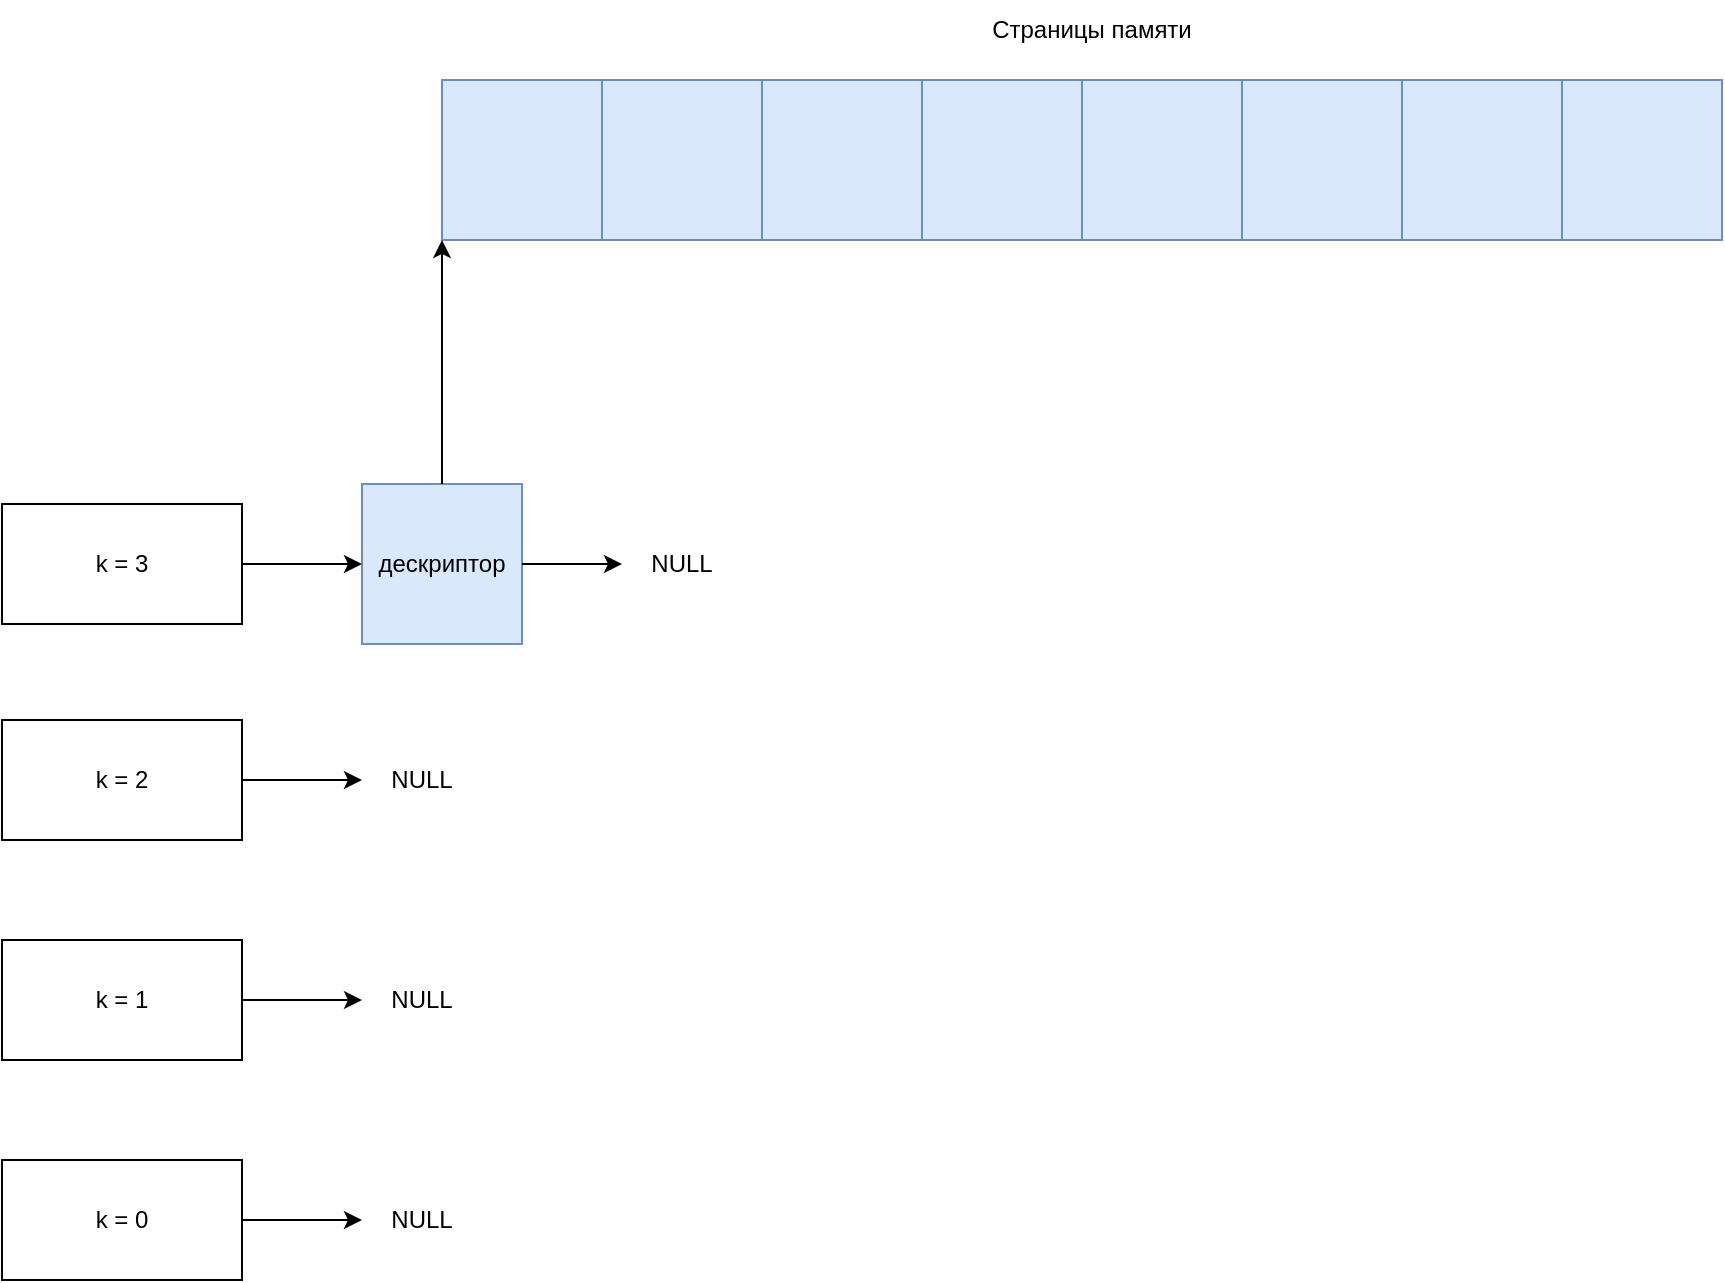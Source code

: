 <mxfile version="18.2.0" type="device" pages="4"><diagram id="ccKiOAIDy5w7izNCvOFE" name="Page-1"><mxGraphModel dx="2260" dy="793" grid="1" gridSize="10" guides="1" tooltips="1" connect="1" arrows="1" fold="1" page="1" pageScale="1" pageWidth="850" pageHeight="1100" math="0" shadow="0"><root><mxCell id="0"/><mxCell id="1" parent="0"/><mxCell id="grGrGQLYEAJbYL0FX2OR-9" value="" style="whiteSpace=wrap;html=1;aspect=fixed;fillColor=#dae8fc;strokeColor=#6c8ebf;" vertex="1" parent="1"><mxGeometry x="200" y="40" width="80" height="80" as="geometry"/></mxCell><mxCell id="grGrGQLYEAJbYL0FX2OR-10" value="" style="whiteSpace=wrap;html=1;aspect=fixed;fillColor=#dae8fc;strokeColor=#6c8ebf;" vertex="1" parent="1"><mxGeometry x="280" y="40" width="80" height="80" as="geometry"/></mxCell><mxCell id="grGrGQLYEAJbYL0FX2OR-11" value="" style="whiteSpace=wrap;html=1;aspect=fixed;fillColor=#dae8fc;strokeColor=#6c8ebf;" vertex="1" parent="1"><mxGeometry x="360" y="40" width="80" height="80" as="geometry"/></mxCell><mxCell id="grGrGQLYEAJbYL0FX2OR-12" value="" style="whiteSpace=wrap;html=1;aspect=fixed;fillColor=#dae8fc;strokeColor=#6c8ebf;" vertex="1" parent="1"><mxGeometry x="440" y="40" width="80" height="80" as="geometry"/></mxCell><mxCell id="grGrGQLYEAJbYL0FX2OR-13" value="" style="whiteSpace=wrap;html=1;aspect=fixed;fillColor=#dae8fc;strokeColor=#6c8ebf;" vertex="1" parent="1"><mxGeometry x="520" y="40" width="80" height="80" as="geometry"/></mxCell><mxCell id="grGrGQLYEAJbYL0FX2OR-14" value="" style="whiteSpace=wrap;html=1;aspect=fixed;fillColor=#dae8fc;strokeColor=#6c8ebf;" vertex="1" parent="1"><mxGeometry x="600" y="40" width="80" height="80" as="geometry"/></mxCell><mxCell id="grGrGQLYEAJbYL0FX2OR-15" value="" style="whiteSpace=wrap;html=1;aspect=fixed;fillColor=#dae8fc;strokeColor=#6c8ebf;" vertex="1" parent="1"><mxGeometry x="680" y="40" width="80" height="80" as="geometry"/></mxCell><mxCell id="grGrGQLYEAJbYL0FX2OR-16" value="" style="whiteSpace=wrap;html=1;aspect=fixed;fillColor=#dae8fc;strokeColor=#6c8ebf;" vertex="1" parent="1"><mxGeometry x="760" y="40" width="80" height="80" as="geometry"/></mxCell><mxCell id="grGrGQLYEAJbYL0FX2OR-17" value="k = 3" style="rounded=0;whiteSpace=wrap;html=1;" vertex="1" parent="1"><mxGeometry x="-20" y="252" width="120" height="60" as="geometry"/></mxCell><mxCell id="grGrGQLYEAJbYL0FX2OR-20" value="дескриптор" style="whiteSpace=wrap;html=1;aspect=fixed;fillColor=#dae8fc;strokeColor=#6c8ebf;" vertex="1" parent="1"><mxGeometry x="160" y="242" width="80" height="80" as="geometry"/></mxCell><mxCell id="grGrGQLYEAJbYL0FX2OR-21" value="" style="endArrow=classic;html=1;rounded=0;exitX=0.5;exitY=0;exitDx=0;exitDy=0;" edge="1" parent="1" source="grGrGQLYEAJbYL0FX2OR-20"><mxGeometry width="50" height="50" relative="1" as="geometry"><mxPoint x="430" y="370" as="sourcePoint"/><mxPoint x="200" y="120" as="targetPoint"/></mxGeometry></mxCell><mxCell id="grGrGQLYEAJbYL0FX2OR-23" value="NULL" style="text;html=1;strokeColor=none;fillColor=none;align=center;verticalAlign=middle;whiteSpace=wrap;rounded=0;" vertex="1" parent="1"><mxGeometry x="290" y="267" width="60" height="30" as="geometry"/></mxCell><mxCell id="grGrGQLYEAJbYL0FX2OR-24" value="Страницы памяти" style="text;html=1;strokeColor=none;fillColor=none;align=center;verticalAlign=middle;whiteSpace=wrap;rounded=0;" vertex="1" parent="1"><mxGeometry x="400" width="250" height="30" as="geometry"/></mxCell><mxCell id="grGrGQLYEAJbYL0FX2OR-25" value="k = 2" style="rounded=0;whiteSpace=wrap;html=1;" vertex="1" parent="1"><mxGeometry x="-20" y="360" width="120" height="60" as="geometry"/></mxCell><mxCell id="grGrGQLYEAJbYL0FX2OR-26" value="" style="endArrow=classic;html=1;rounded=0;exitX=1;exitY=0.5;exitDx=0;exitDy=0;" edge="1" parent="1" source="grGrGQLYEAJbYL0FX2OR-25"><mxGeometry width="50" height="50" relative="1" as="geometry"><mxPoint x="390" y="400" as="sourcePoint"/><mxPoint x="160" y="390" as="targetPoint"/></mxGeometry></mxCell><mxCell id="grGrGQLYEAJbYL0FX2OR-27" value="NULL" style="text;html=1;strokeColor=none;fillColor=none;align=center;verticalAlign=middle;whiteSpace=wrap;rounded=0;" vertex="1" parent="1"><mxGeometry x="160" y="375" width="60" height="30" as="geometry"/></mxCell><mxCell id="grGrGQLYEAJbYL0FX2OR-28" value="k = 1" style="rounded=0;whiteSpace=wrap;html=1;" vertex="1" parent="1"><mxGeometry x="-20" y="470" width="120" height="60" as="geometry"/></mxCell><mxCell id="grGrGQLYEAJbYL0FX2OR-29" value="" style="endArrow=classic;html=1;rounded=0;exitX=1;exitY=0.5;exitDx=0;exitDy=0;" edge="1" parent="1" source="grGrGQLYEAJbYL0FX2OR-28"><mxGeometry width="50" height="50" relative="1" as="geometry"><mxPoint x="390" y="510" as="sourcePoint"/><mxPoint x="160" y="500" as="targetPoint"/></mxGeometry></mxCell><mxCell id="grGrGQLYEAJbYL0FX2OR-30" value="NULL" style="text;html=1;strokeColor=none;fillColor=none;align=center;verticalAlign=middle;whiteSpace=wrap;rounded=0;" vertex="1" parent="1"><mxGeometry x="160" y="485" width="60" height="30" as="geometry"/></mxCell><mxCell id="grGrGQLYEAJbYL0FX2OR-31" value="k = 0" style="rounded=0;whiteSpace=wrap;html=1;" vertex="1" parent="1"><mxGeometry x="-20" y="580" width="120" height="60" as="geometry"/></mxCell><mxCell id="grGrGQLYEAJbYL0FX2OR-32" value="" style="endArrow=classic;html=1;rounded=0;exitX=1;exitY=0.5;exitDx=0;exitDy=0;" edge="1" parent="1" source="grGrGQLYEAJbYL0FX2OR-31"><mxGeometry width="50" height="50" relative="1" as="geometry"><mxPoint x="390" y="620" as="sourcePoint"/><mxPoint x="160" y="610" as="targetPoint"/></mxGeometry></mxCell><mxCell id="grGrGQLYEAJbYL0FX2OR-33" value="NULL" style="text;html=1;strokeColor=none;fillColor=none;align=center;verticalAlign=middle;whiteSpace=wrap;rounded=0;" vertex="1" parent="1"><mxGeometry x="160" y="595" width="60" height="30" as="geometry"/></mxCell><mxCell id="oLuhS2jbG1B3wG3UWX5N-1" value="" style="endArrow=classic;html=1;rounded=0;exitX=1;exitY=0.5;exitDx=0;exitDy=0;entryX=0;entryY=0.5;entryDx=0;entryDy=0;" edge="1" parent="1" source="grGrGQLYEAJbYL0FX2OR-17" target="grGrGQLYEAJbYL0FX2OR-20"><mxGeometry width="50" height="50" relative="1" as="geometry"><mxPoint x="430" y="430" as="sourcePoint"/><mxPoint x="480" y="380" as="targetPoint"/></mxGeometry></mxCell><mxCell id="oLuhS2jbG1B3wG3UWX5N-2" value="" style="endArrow=classic;html=1;rounded=0;exitX=1;exitY=0.5;exitDx=0;exitDy=0;entryX=0;entryY=0.5;entryDx=0;entryDy=0;" edge="1" parent="1" source="grGrGQLYEAJbYL0FX2OR-20" target="grGrGQLYEAJbYL0FX2OR-23"><mxGeometry width="50" height="50" relative="1" as="geometry"><mxPoint x="430" y="430" as="sourcePoint"/><mxPoint x="480" y="380" as="targetPoint"/></mxGeometry></mxCell></root></mxGraphModel></diagram><diagram id="rUS6jWytLt_0SSKTaKoU" name="Page-2"><mxGraphModel dx="2260" dy="793" grid="1" gridSize="10" guides="1" tooltips="1" connect="1" arrows="1" fold="1" page="1" pageScale="1" pageWidth="850" pageHeight="1100" math="0" shadow="0"><root><mxCell id="0"/><mxCell id="1" parent="0"/><mxCell id="CeQTzeRu0IDKt7ej7dot-1" value="" style="whiteSpace=wrap;html=1;aspect=fixed;fillColor=#fff2cc;strokeColor=#d6b656;" vertex="1" parent="1"><mxGeometry x="200" y="40" width="80" height="80" as="geometry"/></mxCell><mxCell id="CeQTzeRu0IDKt7ej7dot-2" value="" style="whiteSpace=wrap;html=1;aspect=fixed;fillColor=#fff2cc;strokeColor=#d6b656;" vertex="1" parent="1"><mxGeometry x="280" y="40" width="80" height="80" as="geometry"/></mxCell><mxCell id="CeQTzeRu0IDKt7ej7dot-3" value="" style="whiteSpace=wrap;html=1;aspect=fixed;fillColor=#fff2cc;strokeColor=#d6b656;" vertex="1" parent="1"><mxGeometry x="360" y="40" width="80" height="80" as="geometry"/></mxCell><mxCell id="CeQTzeRu0IDKt7ej7dot-4" value="" style="whiteSpace=wrap;html=1;aspect=fixed;fillColor=#fff2cc;strokeColor=#d6b656;" vertex="1" parent="1"><mxGeometry x="440" y="40" width="80" height="80" as="geometry"/></mxCell><mxCell id="CeQTzeRu0IDKt7ej7dot-5" value="" style="whiteSpace=wrap;html=1;aspect=fixed;fillColor=#e1d5e7;strokeColor=#9673a6;" vertex="1" parent="1"><mxGeometry x="520" y="40" width="80" height="80" as="geometry"/></mxCell><mxCell id="CeQTzeRu0IDKt7ej7dot-6" value="" style="whiteSpace=wrap;html=1;aspect=fixed;fillColor=#e1d5e7;strokeColor=#9673a6;" vertex="1" parent="1"><mxGeometry x="600" y="40" width="80" height="80" as="geometry"/></mxCell><mxCell id="CeQTzeRu0IDKt7ej7dot-7" value="" style="whiteSpace=wrap;html=1;aspect=fixed;fillColor=#e1d5e7;strokeColor=#9673a6;" vertex="1" parent="1"><mxGeometry x="680" y="40" width="80" height="80" as="geometry"/></mxCell><mxCell id="CeQTzeRu0IDKt7ej7dot-8" value="" style="whiteSpace=wrap;html=1;aspect=fixed;fillColor=#e1d5e7;strokeColor=#9673a6;" vertex="1" parent="1"><mxGeometry x="760" y="40" width="80" height="80" as="geometry"/></mxCell><mxCell id="CeQTzeRu0IDKt7ej7dot-9" value="k = 3" style="rounded=0;whiteSpace=wrap;html=1;" vertex="1" parent="1"><mxGeometry x="-30" y="250" width="120" height="60" as="geometry"/></mxCell><mxCell id="CeQTzeRu0IDKt7ej7dot-15" value="Страницы памяти" style="text;html=1;strokeColor=none;fillColor=none;align=center;verticalAlign=middle;whiteSpace=wrap;rounded=0;" vertex="1" parent="1"><mxGeometry x="400" width="250" height="30" as="geometry"/></mxCell><mxCell id="CeQTzeRu0IDKt7ej7dot-16" value="k = 2" style="rounded=0;whiteSpace=wrap;html=1;" vertex="1" parent="1"><mxGeometry x="-30" y="360" width="120" height="60" as="geometry"/></mxCell><mxCell id="CeQTzeRu0IDKt7ej7dot-17" value="" style="endArrow=classic;html=1;rounded=0;exitX=1;exitY=0.5;exitDx=0;exitDy=0;" edge="1" parent="1" source="CeQTzeRu0IDKt7ej7dot-16"><mxGeometry width="50" height="50" relative="1" as="geometry"><mxPoint x="430" y="400" as="sourcePoint"/><mxPoint x="160" y="390" as="targetPoint"/></mxGeometry></mxCell><mxCell id="CeQTzeRu0IDKt7ej7dot-19" value="k = 1" style="rounded=0;whiteSpace=wrap;html=1;" vertex="1" parent="1"><mxGeometry x="-30" y="470" width="120" height="60" as="geometry"/></mxCell><mxCell id="CeQTzeRu0IDKt7ej7dot-20" value="" style="endArrow=classic;html=1;rounded=0;exitX=1;exitY=0.5;exitDx=0;exitDy=0;entryX=0;entryY=0.5;entryDx=0;entryDy=0;" edge="1" parent="1" source="CeQTzeRu0IDKt7ej7dot-19" target="Tlc9r9gYzVoOGtA7xTPH-8"><mxGeometry width="50" height="50" relative="1" as="geometry"><mxPoint x="430" y="510" as="sourcePoint"/><mxPoint x="200" y="500" as="targetPoint"/></mxGeometry></mxCell><mxCell id="CeQTzeRu0IDKt7ej7dot-22" value="k = 0" style="rounded=0;whiteSpace=wrap;html=1;" vertex="1" parent="1"><mxGeometry x="-30" y="582" width="120" height="60" as="geometry"/></mxCell><mxCell id="CeQTzeRu0IDKt7ej7dot-23" value="" style="endArrow=classic;html=1;rounded=0;exitX=1;exitY=0.5;exitDx=0;exitDy=0;" edge="1" parent="1" source="CeQTzeRu0IDKt7ej7dot-22"><mxGeometry width="50" height="50" relative="1" as="geometry"><mxPoint x="430" y="620" as="sourcePoint"/><mxPoint x="170" y="612" as="targetPoint"/></mxGeometry></mxCell><mxCell id="Tlc9r9gYzVoOGtA7xTPH-8" value="дескриптор" style="whiteSpace=wrap;html=1;aspect=fixed;fillColor=#e1d5e7;strokeColor=#9673a6;" vertex="1" parent="1"><mxGeometry x="480" y="460" width="80" height="80" as="geometry"/></mxCell><mxCell id="Tlc9r9gYzVoOGtA7xTPH-10" value="" style="endArrow=classic;html=1;rounded=0;exitX=0.5;exitY=0;exitDx=0;exitDy=0;entryX=0;entryY=1;entryDx=0;entryDy=0;" edge="1" parent="1" source="Tlc9r9gYzVoOGtA7xTPH-8" target="CeQTzeRu0IDKt7ej7dot-5"><mxGeometry width="50" height="50" relative="1" as="geometry"><mxPoint x="400" y="370" as="sourcePoint"/><mxPoint x="450" y="320" as="targetPoint"/></mxGeometry></mxCell><mxCell id="Tlc9r9gYzVoOGtA7xTPH-11" value="дескриптор" style="whiteSpace=wrap;html=1;aspect=fixed;fillColor=#e1d5e7;strokeColor=#9673a6;" vertex="1" parent="1"><mxGeometry x="640" y="460" width="80" height="80" as="geometry"/></mxCell><mxCell id="Tlc9r9gYzVoOGtA7xTPH-12" value="" style="endArrow=classic;html=1;rounded=0;exitX=0.5;exitY=0;exitDx=0;exitDy=0;entryX=0;entryY=1;entryDx=0;entryDy=0;" edge="1" parent="1" source="Tlc9r9gYzVoOGtA7xTPH-11" target="CeQTzeRu0IDKt7ej7dot-7"><mxGeometry width="50" height="50" relative="1" as="geometry"><mxPoint x="400" y="370" as="sourcePoint"/><mxPoint x="450" y="320" as="targetPoint"/></mxGeometry></mxCell><mxCell id="Tlc9r9gYzVoOGtA7xTPH-13" value="" style="endArrow=classic;html=1;rounded=0;exitX=1;exitY=0.5;exitDx=0;exitDy=0;entryX=0;entryY=0.5;entryDx=0;entryDy=0;" edge="1" parent="1" source="Tlc9r9gYzVoOGtA7xTPH-8" target="Tlc9r9gYzVoOGtA7xTPH-11"><mxGeometry width="50" height="50" relative="1" as="geometry"><mxPoint x="400" y="370" as="sourcePoint"/><mxPoint x="450" y="320" as="targetPoint"/></mxGeometry></mxCell><mxCell id="Tlc9r9gYzVoOGtA7xTPH-14" value="" style="endArrow=classic;html=1;rounded=0;exitX=1;exitY=0.5;exitDx=0;exitDy=0;" edge="1" parent="1" source="Tlc9r9gYzVoOGtA7xTPH-11"><mxGeometry width="50" height="50" relative="1" as="geometry"><mxPoint x="400" y="370" as="sourcePoint"/><mxPoint x="760" y="500" as="targetPoint"/></mxGeometry></mxCell><mxCell id="Tlc9r9gYzVoOGtA7xTPH-15" value="NULL" style="text;html=1;strokeColor=none;fillColor=none;align=center;verticalAlign=middle;whiteSpace=wrap;rounded=0;" vertex="1" parent="1"><mxGeometry x="760" y="485" width="60" height="30" as="geometry"/></mxCell><mxCell id="Tlc9r9gYzVoOGtA7xTPH-18" value="NULL" style="text;html=1;strokeColor=none;fillColor=none;align=center;verticalAlign=middle;whiteSpace=wrap;rounded=0;" vertex="1" parent="1"><mxGeometry x="150" y="265" width="60" height="30" as="geometry"/></mxCell><mxCell id="Tlc9r9gYzVoOGtA7xTPH-19" value="" style="endArrow=classic;html=1;rounded=0;exitX=1;exitY=0.5;exitDx=0;exitDy=0;entryX=0;entryY=0.5;entryDx=0;entryDy=0;" edge="1" parent="1" source="CeQTzeRu0IDKt7ej7dot-9" target="Tlc9r9gYzVoOGtA7xTPH-18"><mxGeometry width="50" height="50" relative="1" as="geometry"><mxPoint x="270" y="370" as="sourcePoint"/><mxPoint x="130" y="280" as="targetPoint"/></mxGeometry></mxCell><mxCell id="Tlc9r9gYzVoOGtA7xTPH-20" value="NULL" style="text;html=1;strokeColor=none;fillColor=none;align=center;verticalAlign=middle;whiteSpace=wrap;rounded=0;" vertex="1" parent="1"><mxGeometry x="170" y="597" width="60" height="30" as="geometry"/></mxCell><mxCell id="IExJ6F20cLYAM79q4yGT-1" value="дескриптор" style="whiteSpace=wrap;html=1;aspect=fixed;fillColor=#fff2cc;strokeColor=#d6b656;" vertex="1" parent="1"><mxGeometry x="160" y="350" width="80" height="80" as="geometry"/></mxCell><mxCell id="IExJ6F20cLYAM79q4yGT-2" value="" style="endArrow=classic;html=1;rounded=0;exitX=0.5;exitY=0;exitDx=0;exitDy=0;entryX=0;entryY=1;entryDx=0;entryDy=0;" edge="1" parent="1" source="IExJ6F20cLYAM79q4yGT-1" target="CeQTzeRu0IDKt7ej7dot-1"><mxGeometry width="50" height="50" relative="1" as="geometry"><mxPoint x="430" y="370" as="sourcePoint"/><mxPoint x="480" y="320" as="targetPoint"/></mxGeometry></mxCell></root></mxGraphModel></diagram><diagram id="qeQBPvUzJrjblse7vgHG" name="Page-3"><mxGraphModel dx="2260" dy="793" grid="1" gridSize="10" guides="1" tooltips="1" connect="1" arrows="1" fold="1" page="1" pageScale="1" pageWidth="850" pageHeight="1100" math="0" shadow="0"><root><mxCell id="0"/><mxCell id="1" parent="0"/><mxCell id="m0yRh6zBO0-pqS-uouqv-1" value="" style="whiteSpace=wrap;html=1;aspect=fixed;fillColor=#fff2cc;strokeColor=#d6b656;" vertex="1" parent="1"><mxGeometry x="200" y="40" width="80" height="80" as="geometry"/></mxCell><mxCell id="m0yRh6zBO0-pqS-uouqv-2" value="" style="whiteSpace=wrap;html=1;aspect=fixed;fillColor=#fff2cc;strokeColor=#d6b656;" vertex="1" parent="1"><mxGeometry x="280" y="40" width="80" height="80" as="geometry"/></mxCell><mxCell id="m0yRh6zBO0-pqS-uouqv-3" value="" style="whiteSpace=wrap;html=1;aspect=fixed;fillColor=#fff2cc;strokeColor=#d6b656;" vertex="1" parent="1"><mxGeometry x="360" y="40" width="80" height="80" as="geometry"/></mxCell><mxCell id="m0yRh6zBO0-pqS-uouqv-4" value="" style="whiteSpace=wrap;html=1;aspect=fixed;fillColor=#fff2cc;strokeColor=#d6b656;" vertex="1" parent="1"><mxGeometry x="440" y="40" width="80" height="80" as="geometry"/></mxCell><mxCell id="m0yRh6zBO0-pqS-uouqv-5" value="" style="whiteSpace=wrap;html=1;aspect=fixed;fillColor=#e1d5e7;strokeColor=#9673a6;" vertex="1" parent="1"><mxGeometry x="520" y="40" width="80" height="80" as="geometry"/></mxCell><mxCell id="m0yRh6zBO0-pqS-uouqv-6" value="" style="whiteSpace=wrap;html=1;aspect=fixed;fillColor=#e1d5e7;strokeColor=#9673a6;" vertex="1" parent="1"><mxGeometry x="600" y="40" width="80" height="80" as="geometry"/></mxCell><mxCell id="m0yRh6zBO0-pqS-uouqv-7" value="" style="whiteSpace=wrap;html=1;aspect=fixed;fillColor=#f8cecc;strokeColor=#b85450;" vertex="1" parent="1"><mxGeometry x="680" y="40" width="80" height="80" as="geometry"/></mxCell><mxCell id="m0yRh6zBO0-pqS-uouqv-8" value="" style="whiteSpace=wrap;html=1;aspect=fixed;fillColor=#d5e8d4;strokeColor=#82b366;" vertex="1" parent="1"><mxGeometry x="760" y="40" width="80" height="80" as="geometry"/></mxCell><mxCell id="m0yRh6zBO0-pqS-uouqv-9" value="k = 3" style="rounded=0;whiteSpace=wrap;html=1;" vertex="1" parent="1"><mxGeometry x="-30" y="250" width="120" height="60" as="geometry"/></mxCell><mxCell id="m0yRh6zBO0-pqS-uouqv-10" value="Страницы памяти" style="text;html=1;strokeColor=none;fillColor=none;align=center;verticalAlign=middle;whiteSpace=wrap;rounded=0;" vertex="1" parent="1"><mxGeometry x="400" width="250" height="30" as="geometry"/></mxCell><mxCell id="m0yRh6zBO0-pqS-uouqv-11" value="k = 2" style="rounded=0;whiteSpace=wrap;html=1;" vertex="1" parent="1"><mxGeometry x="-30" y="360" width="120" height="60" as="geometry"/></mxCell><mxCell id="m0yRh6zBO0-pqS-uouqv-12" value="" style="endArrow=classic;html=1;rounded=0;exitX=1;exitY=0.5;exitDx=0;exitDy=0;" edge="1" parent="1" source="m0yRh6zBO0-pqS-uouqv-11"><mxGeometry width="50" height="50" relative="1" as="geometry"><mxPoint x="430" y="400" as="sourcePoint"/><mxPoint x="200" y="390" as="targetPoint"/></mxGeometry></mxCell><mxCell id="m0yRh6zBO0-pqS-uouqv-13" value="k = 1" style="rounded=0;whiteSpace=wrap;html=1;" vertex="1" parent="1"><mxGeometry x="-30" y="470" width="120" height="60" as="geometry"/></mxCell><mxCell id="m0yRh6zBO0-pqS-uouqv-14" value="" style="endArrow=classic;html=1;rounded=0;exitX=1;exitY=0.5;exitDx=0;exitDy=0;entryX=0;entryY=0.5;entryDx=0;entryDy=0;" edge="1" parent="1" source="m0yRh6zBO0-pqS-uouqv-13" target="m0yRh6zBO0-pqS-uouqv-20"><mxGeometry width="50" height="50" relative="1" as="geometry"><mxPoint x="430" y="510" as="sourcePoint"/><mxPoint x="200" y="500" as="targetPoint"/></mxGeometry></mxCell><mxCell id="m0yRh6zBO0-pqS-uouqv-15" value="k = 0" style="rounded=0;whiteSpace=wrap;html=1;" vertex="1" parent="1"><mxGeometry x="-30" y="582" width="120" height="60" as="geometry"/></mxCell><mxCell id="m0yRh6zBO0-pqS-uouqv-16" value="" style="endArrow=classic;html=1;rounded=0;exitX=1;exitY=0.5;exitDx=0;exitDy=0;entryX=0;entryY=0.5;entryDx=0;entryDy=0;" edge="1" parent="1" source="m0yRh6zBO0-pqS-uouqv-15" target="m0yRh6zBO0-pqS-uouqv-23"><mxGeometry width="50" height="50" relative="1" as="geometry"><mxPoint x="430" y="620" as="sourcePoint"/><mxPoint x="170" y="612" as="targetPoint"/></mxGeometry></mxCell><mxCell id="m0yRh6zBO0-pqS-uouqv-17" value="дескриптор" style="whiteSpace=wrap;html=1;aspect=fixed;fillColor=#fff2cc;strokeColor=#d6b656;" vertex="1" parent="1"><mxGeometry x="160" y="350" width="80" height="80" as="geometry"/></mxCell><mxCell id="m0yRh6zBO0-pqS-uouqv-18" value="" style="endArrow=classic;html=1;rounded=0;exitX=1;exitY=0.5;exitDx=0;exitDy=0;entryX=0;entryY=0.5;entryDx=0;entryDy=0;" edge="1" parent="1" source="m0yRh6zBO0-pqS-uouqv-17"><mxGeometry width="50" height="50" relative="1" as="geometry"><mxPoint x="400" y="370" as="sourcePoint"/><mxPoint x="340" y="390" as="targetPoint"/></mxGeometry></mxCell><mxCell id="m0yRh6zBO0-pqS-uouqv-19" value="" style="endArrow=classic;html=1;rounded=0;exitX=0.5;exitY=0;exitDx=0;exitDy=0;entryX=0;entryY=1;entryDx=0;entryDy=0;" edge="1" parent="1" source="m0yRh6zBO0-pqS-uouqv-17" target="m0yRh6zBO0-pqS-uouqv-1"><mxGeometry width="50" height="50" relative="1" as="geometry"><mxPoint x="400" y="370" as="sourcePoint"/><mxPoint x="450" y="320" as="targetPoint"/></mxGeometry></mxCell><mxCell id="m0yRh6zBO0-pqS-uouqv-20" value="дескриптор" style="whiteSpace=wrap;html=1;aspect=fixed;fillColor=#e1d5e7;strokeColor=#9673a6;" vertex="1" parent="1"><mxGeometry x="480" y="460" width="80" height="80" as="geometry"/></mxCell><mxCell id="m0yRh6zBO0-pqS-uouqv-21" value="NULL" style="text;html=1;strokeColor=none;fillColor=none;align=center;verticalAlign=middle;whiteSpace=wrap;rounded=0;" vertex="1" parent="1"><mxGeometry x="340" y="375" width="60" height="30" as="geometry"/></mxCell><mxCell id="m0yRh6zBO0-pqS-uouqv-22" value="" style="endArrow=classic;html=1;rounded=0;exitX=0.5;exitY=0;exitDx=0;exitDy=0;entryX=0;entryY=1;entryDx=0;entryDy=0;" edge="1" parent="1" source="m0yRh6zBO0-pqS-uouqv-20" target="m0yRh6zBO0-pqS-uouqv-5"><mxGeometry width="50" height="50" relative="1" as="geometry"><mxPoint x="400" y="370" as="sourcePoint"/><mxPoint x="450" y="320" as="targetPoint"/></mxGeometry></mxCell><mxCell id="m0yRh6zBO0-pqS-uouqv-23" value="дескриптор" style="whiteSpace=wrap;html=1;aspect=fixed;fillColor=#f8cecc;strokeColor=#b85450;" vertex="1" parent="1"><mxGeometry x="640" y="572" width="80" height="80" as="geometry"/></mxCell><mxCell id="m0yRh6zBO0-pqS-uouqv-24" value="" style="endArrow=classic;html=1;rounded=0;exitX=0.5;exitY=0;exitDx=0;exitDy=0;entryX=0;entryY=1;entryDx=0;entryDy=0;" edge="1" parent="1" source="m0yRh6zBO0-pqS-uouqv-23" target="m0yRh6zBO0-pqS-uouqv-7"><mxGeometry width="50" height="50" relative="1" as="geometry"><mxPoint x="400" y="370" as="sourcePoint"/><mxPoint x="450" y="320" as="targetPoint"/></mxGeometry></mxCell><mxCell id="m0yRh6zBO0-pqS-uouqv-26" value="" style="endArrow=classic;html=1;rounded=0;exitX=1;exitY=0.5;exitDx=0;exitDy=0;entryX=0;entryY=0.5;entryDx=0;entryDy=0;" edge="1" parent="1" source="m0yRh6zBO0-pqS-uouqv-23" target="m0yRh6zBO0-pqS-uouqv-27"><mxGeometry width="50" height="50" relative="1" as="geometry"><mxPoint x="400" y="370" as="sourcePoint"/><mxPoint x="760" y="500" as="targetPoint"/></mxGeometry></mxCell><mxCell id="m0yRh6zBO0-pqS-uouqv-27" value="NULL" style="text;html=1;strokeColor=none;fillColor=none;align=center;verticalAlign=middle;whiteSpace=wrap;rounded=0;" vertex="1" parent="1"><mxGeometry x="770" y="597" width="60" height="30" as="geometry"/></mxCell><mxCell id="m0yRh6zBO0-pqS-uouqv-28" value="NULL" style="text;html=1;strokeColor=none;fillColor=none;align=center;verticalAlign=middle;whiteSpace=wrap;rounded=0;" vertex="1" parent="1"><mxGeometry x="120" y="265" width="60" height="30" as="geometry"/></mxCell><mxCell id="m0yRh6zBO0-pqS-uouqv-29" value="" style="endArrow=classic;html=1;rounded=0;exitX=1;exitY=0.5;exitDx=0;exitDy=0;" edge="1" parent="1" source="m0yRh6zBO0-pqS-uouqv-9"><mxGeometry width="50" height="50" relative="1" as="geometry"><mxPoint x="270" y="370" as="sourcePoint"/><mxPoint x="130" y="280" as="targetPoint"/></mxGeometry></mxCell><mxCell id="W7VZuW8vdCuruKLBLuBy-1" value="" style="endArrow=classic;html=1;rounded=0;exitX=1;exitY=0.5;exitDx=0;exitDy=0;" edge="1" parent="1" source="m0yRh6zBO0-pqS-uouqv-20"><mxGeometry width="50" height="50" relative="1" as="geometry"><mxPoint x="650" y="360" as="sourcePoint"/><mxPoint x="600" y="500" as="targetPoint"/></mxGeometry></mxCell><mxCell id="W7VZuW8vdCuruKLBLuBy-2" value="NULL" style="text;html=1;strokeColor=none;fillColor=none;align=center;verticalAlign=middle;whiteSpace=wrap;rounded=0;" vertex="1" parent="1"><mxGeometry x="600" y="485" width="60" height="30" as="geometry"/></mxCell><mxCell id="AmJCqvspDWNmx9BOCdsk-1" value="" style="endArrow=classic;html=1;rounded=0;entryX=1;entryY=1;entryDx=0;entryDy=0;" edge="1" parent="1" target="m0yRh6zBO0-pqS-uouqv-7"><mxGeometry width="50" height="50" relative="1" as="geometry"><mxPoint x="760" y="240" as="sourcePoint"/><mxPoint x="800" y="230" as="targetPoint"/></mxGeometry></mxCell><mxCell id="AmJCqvspDWNmx9BOCdsk-2" value="адрес запрашиваемой страницы" style="text;html=1;strokeColor=none;fillColor=none;align=center;verticalAlign=middle;whiteSpace=wrap;rounded=0;" vertex="1" parent="1"><mxGeometry x="730" y="250" width="60" height="30" as="geometry"/></mxCell></root></mxGraphModel></diagram><diagram id="4LNVodBEgP1aKYWsDfZE" name="Page-4"><mxGraphModel dx="2260" dy="793" grid="1" gridSize="10" guides="1" tooltips="1" connect="1" arrows="1" fold="1" page="1" pageScale="1" pageWidth="850" pageHeight="1100" math="0" shadow="0"><root><mxCell id="0"/><mxCell id="1" parent="0"/><mxCell id="Hrunkhc9Q-1KiMKp0_00-1" value="" style="whiteSpace=wrap;html=1;aspect=fixed;fillColor=#fff2cc;strokeColor=#d6b656;" vertex="1" parent="1"><mxGeometry x="200" y="40" width="80" height="80" as="geometry"/></mxCell><mxCell id="Hrunkhc9Q-1KiMKp0_00-2" value="" style="whiteSpace=wrap;html=1;aspect=fixed;fillColor=#fff2cc;strokeColor=#d6b656;" vertex="1" parent="1"><mxGeometry x="280" y="40" width="80" height="80" as="geometry"/></mxCell><mxCell id="Hrunkhc9Q-1KiMKp0_00-3" value="" style="whiteSpace=wrap;html=1;aspect=fixed;fillColor=#fff2cc;strokeColor=#d6b656;" vertex="1" parent="1"><mxGeometry x="360" y="40" width="80" height="80" as="geometry"/></mxCell><mxCell id="Hrunkhc9Q-1KiMKp0_00-4" value="" style="whiteSpace=wrap;html=1;aspect=fixed;fillColor=#fff2cc;strokeColor=#d6b656;" vertex="1" parent="1"><mxGeometry x="440" y="40" width="80" height="80" as="geometry"/></mxCell><mxCell id="Hrunkhc9Q-1KiMKp0_00-5" value="" style="whiteSpace=wrap;html=1;aspect=fixed;fillColor=#fff2cc;strokeColor=#d6b656;" vertex="1" parent="1"><mxGeometry x="520" y="40" width="80" height="80" as="geometry"/></mxCell><mxCell id="Hrunkhc9Q-1KiMKp0_00-6" value="" style="whiteSpace=wrap;html=1;aspect=fixed;fillColor=#fff2cc;strokeColor=#d6b656;" vertex="1" parent="1"><mxGeometry x="600" y="40" width="80" height="80" as="geometry"/></mxCell><mxCell id="Hrunkhc9Q-1KiMKp0_00-7" value="" style="whiteSpace=wrap;html=1;aspect=fixed;fillColor=#fff2cc;strokeColor=#d6b656;" vertex="1" parent="1"><mxGeometry x="680" y="40" width="80" height="80" as="geometry"/></mxCell><mxCell id="Hrunkhc9Q-1KiMKp0_00-8" value="" style="whiteSpace=wrap;html=1;aspect=fixed;fillColor=#fff2cc;strokeColor=#d6b656;" vertex="1" parent="1"><mxGeometry x="760" y="40" width="80" height="80" as="geometry"/></mxCell><mxCell id="Hrunkhc9Q-1KiMKp0_00-9" value="k = 3" style="rounded=0;whiteSpace=wrap;html=1;" vertex="1" parent="1"><mxGeometry x="-30" y="250" width="120" height="60" as="geometry"/></mxCell><mxCell id="Hrunkhc9Q-1KiMKp0_00-10" value="Страницы памяти" style="text;html=1;strokeColor=none;fillColor=none;align=center;verticalAlign=middle;whiteSpace=wrap;rounded=0;" vertex="1" parent="1"><mxGeometry x="400" width="250" height="30" as="geometry"/></mxCell><mxCell id="Hrunkhc9Q-1KiMKp0_00-11" value="k = 2" style="rounded=0;whiteSpace=wrap;html=1;" vertex="1" parent="1"><mxGeometry x="-30" y="360" width="120" height="60" as="geometry"/></mxCell><mxCell id="Hrunkhc9Q-1KiMKp0_00-12" value="" style="endArrow=classic;html=1;rounded=0;exitX=1;exitY=0.5;exitDx=0;exitDy=0;" edge="1" parent="1" source="Hrunkhc9Q-1KiMKp0_00-11"><mxGeometry width="50" height="50" relative="1" as="geometry"><mxPoint x="430" y="400" as="sourcePoint"/><mxPoint x="200" y="390" as="targetPoint"/></mxGeometry></mxCell><mxCell id="Hrunkhc9Q-1KiMKp0_00-13" value="k = 1" style="rounded=0;whiteSpace=wrap;html=1;" vertex="1" parent="1"><mxGeometry x="-30" y="470" width="120" height="60" as="geometry"/></mxCell><mxCell id="Hrunkhc9Q-1KiMKp0_00-15" value="k = 0" style="rounded=0;whiteSpace=wrap;html=1;" vertex="1" parent="1"><mxGeometry x="-30" y="582" width="120" height="60" as="geometry"/></mxCell><mxCell id="Hrunkhc9Q-1KiMKp0_00-16" value="" style="endArrow=classic;html=1;rounded=0;exitX=1;exitY=0.5;exitDx=0;exitDy=0;" edge="1" parent="1" source="Hrunkhc9Q-1KiMKp0_00-15"><mxGeometry width="50" height="50" relative="1" as="geometry"><mxPoint x="430" y="620" as="sourcePoint"/><mxPoint x="170" y="612" as="targetPoint"/></mxGeometry></mxCell><mxCell id="Hrunkhc9Q-1KiMKp0_00-17" value="дескриптор" style="whiteSpace=wrap;html=1;aspect=fixed;fillColor=#fff2cc;strokeColor=#d6b656;" vertex="1" parent="1"><mxGeometry x="160" y="350" width="80" height="80" as="geometry"/></mxCell><mxCell id="Hrunkhc9Q-1KiMKp0_00-18" value="" style="endArrow=classic;html=1;rounded=0;exitX=1;exitY=0.5;exitDx=0;exitDy=0;entryX=0;entryY=0.5;entryDx=0;entryDy=0;" edge="1" parent="1" source="Hrunkhc9Q-1KiMKp0_00-17" target="Hrunkhc9Q-1KiMKp0_00-33"><mxGeometry width="50" height="50" relative="1" as="geometry"><mxPoint x="400" y="370" as="sourcePoint"/><mxPoint x="340" y="390" as="targetPoint"/></mxGeometry></mxCell><mxCell id="Hrunkhc9Q-1KiMKp0_00-19" value="" style="endArrow=classic;html=1;rounded=0;exitX=0.5;exitY=0;exitDx=0;exitDy=0;entryX=0;entryY=1;entryDx=0;entryDy=0;" edge="1" parent="1" source="Hrunkhc9Q-1KiMKp0_00-17" target="Hrunkhc9Q-1KiMKp0_00-1"><mxGeometry width="50" height="50" relative="1" as="geometry"><mxPoint x="400" y="370" as="sourcePoint"/><mxPoint x="450" y="320" as="targetPoint"/></mxGeometry></mxCell><mxCell id="Hrunkhc9Q-1KiMKp0_00-28" value="NULL" style="text;html=1;strokeColor=none;fillColor=none;align=center;verticalAlign=middle;whiteSpace=wrap;rounded=0;" vertex="1" parent="1"><mxGeometry x="120" y="265" width="60" height="30" as="geometry"/></mxCell><mxCell id="Hrunkhc9Q-1KiMKp0_00-29" value="" style="endArrow=classic;html=1;rounded=0;exitX=1;exitY=0.5;exitDx=0;exitDy=0;" edge="1" parent="1" source="Hrunkhc9Q-1KiMKp0_00-9"><mxGeometry width="50" height="50" relative="1" as="geometry"><mxPoint x="270" y="370" as="sourcePoint"/><mxPoint x="130" y="280" as="targetPoint"/></mxGeometry></mxCell><mxCell id="Hrunkhc9Q-1KiMKp0_00-30" value="NULL" style="text;html=1;strokeColor=none;fillColor=none;align=center;verticalAlign=middle;whiteSpace=wrap;rounded=0;" vertex="1" parent="1"><mxGeometry x="170" y="597" width="60" height="30" as="geometry"/></mxCell><mxCell id="Hrunkhc9Q-1KiMKp0_00-31" value="" style="endArrow=classic;html=1;rounded=0;exitX=1;exitY=0.5;exitDx=0;exitDy=0;" edge="1" parent="1"><mxGeometry width="50" height="50" relative="1" as="geometry"><mxPoint x="90" y="500" as="sourcePoint"/><mxPoint x="170" y="500" as="targetPoint"/></mxGeometry></mxCell><mxCell id="Hrunkhc9Q-1KiMKp0_00-32" value="NULL" style="text;html=1;strokeColor=none;fillColor=none;align=center;verticalAlign=middle;whiteSpace=wrap;rounded=0;" vertex="1" parent="1"><mxGeometry x="170" y="485" width="60" height="30" as="geometry"/></mxCell><mxCell id="Hrunkhc9Q-1KiMKp0_00-33" value="дескриптор" style="whiteSpace=wrap;html=1;aspect=fixed;fillColor=#fff2cc;strokeColor=#d6b656;" vertex="1" parent="1"><mxGeometry x="480" y="350" width="80" height="80" as="geometry"/></mxCell><mxCell id="Hrunkhc9Q-1KiMKp0_00-34" value="" style="endArrow=classic;html=1;rounded=0;exitX=0.5;exitY=0;exitDx=0;exitDy=0;entryX=1;entryY=1;entryDx=0;entryDy=0;" edge="1" parent="1" source="Hrunkhc9Q-1KiMKp0_00-33" target="Hrunkhc9Q-1KiMKp0_00-4"><mxGeometry width="50" height="50" relative="1" as="geometry"><mxPoint x="400" y="340" as="sourcePoint"/><mxPoint x="450" y="290" as="targetPoint"/></mxGeometry></mxCell><mxCell id="Hrunkhc9Q-1KiMKp0_00-35" value="" style="endArrow=classic;html=1;rounded=0;" edge="1" parent="1"><mxGeometry width="50" height="50" relative="1" as="geometry"><mxPoint x="560" y="390" as="sourcePoint"/><mxPoint x="610" y="390" as="targetPoint"/></mxGeometry></mxCell><mxCell id="Hrunkhc9Q-1KiMKp0_00-36" value="NULL" style="text;html=1;strokeColor=none;fillColor=none;align=center;verticalAlign=middle;whiteSpace=wrap;rounded=0;" vertex="1" parent="1"><mxGeometry x="610" y="375" width="60" height="30" as="geometry"/></mxCell></root></mxGraphModel></diagram></mxfile>
